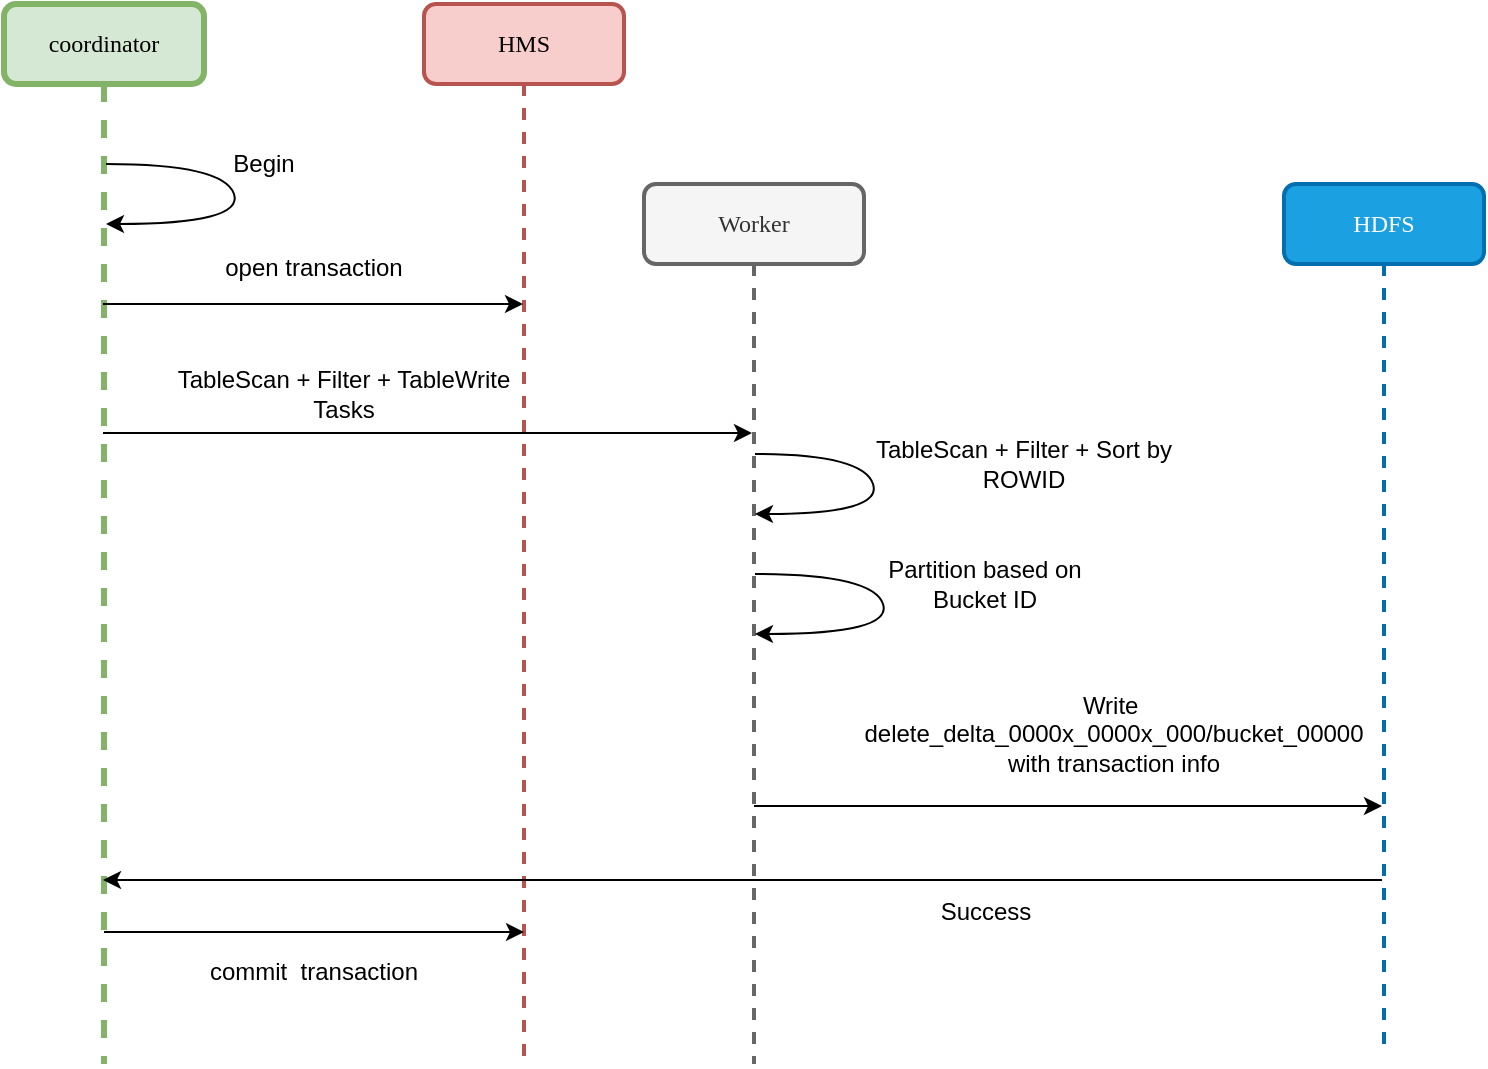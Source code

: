 <mxfile version="13.2.2" type="github">
  <diagram name="Page-1" id="13e1069c-82ec-6db2-03f1-153e76fe0fe0">
    <mxGraphModel dx="1422" dy="713" grid="1" gridSize="10" guides="1" tooltips="1" connect="1" arrows="1" fold="1" page="1" pageScale="1" pageWidth="1100" pageHeight="850" background="#ffffff" math="0" shadow="0">
      <root>
        <mxCell id="0" />
        <mxCell id="1" parent="0" />
        <mxCell id="7baba1c4bc27f4b0-2" value="HMS" style="shape=umlLifeline;perimeter=lifelinePerimeter;whiteSpace=wrap;html=1;container=1;collapsible=0;recursiveResize=0;outlineConnect=0;rounded=1;shadow=0;comic=0;labelBackgroundColor=none;strokeWidth=2;fontFamily=Verdana;fontSize=12;align=center;fillColor=#f8cecc;strokeColor=#b85450;" parent="1" vertex="1">
          <mxGeometry x="400" y="80" width="100" height="530" as="geometry" />
        </mxCell>
        <mxCell id="7baba1c4bc27f4b0-3" value="Worker" style="shape=umlLifeline;perimeter=lifelinePerimeter;whiteSpace=wrap;html=1;container=1;collapsible=0;recursiveResize=0;outlineConnect=0;rounded=1;shadow=0;comic=0;labelBackgroundColor=none;strokeWidth=2;fontFamily=Verdana;fontSize=12;align=center;fillColor=#f5f5f5;strokeColor=#666666;fontColor=#333333;" parent="1" vertex="1">
          <mxGeometry x="510" y="170" width="110" height="440" as="geometry" />
        </mxCell>
        <mxCell id="7baba1c4bc27f4b0-4" value="HDFS" style="shape=umlLifeline;perimeter=lifelinePerimeter;whiteSpace=wrap;html=1;container=1;collapsible=0;recursiveResize=0;outlineConnect=0;rounded=1;shadow=0;comic=0;labelBackgroundColor=none;strokeWidth=2;fontFamily=Verdana;fontSize=12;align=center;fillColor=#1ba1e2;strokeColor=#006EAF;fontColor=#ffffff;" parent="1" vertex="1">
          <mxGeometry x="830" y="170" width="100" height="430" as="geometry" />
        </mxCell>
        <mxCell id="7baba1c4bc27f4b0-8" value="coordinator" style="shape=umlLifeline;perimeter=lifelinePerimeter;whiteSpace=wrap;html=1;container=1;collapsible=0;recursiveResize=0;outlineConnect=0;rounded=1;shadow=0;comic=0;labelBackgroundColor=none;strokeWidth=3;fontFamily=Verdana;fontSize=12;align=center;fillColor=#d5e8d4;strokeColor=#82b366;glass=0;" parent="1" vertex="1">
          <mxGeometry x="190" y="80" width="100" height="530" as="geometry" />
        </mxCell>
        <mxCell id="A4fYRPUOJlLeQ5B8pnTf-1" value="" style="endArrow=classic;html=1;" parent="1" edge="1">
          <mxGeometry width="50" height="50" relative="1" as="geometry">
            <mxPoint x="239.5" y="230" as="sourcePoint" />
            <mxPoint x="449.5" y="230" as="targetPoint" />
          </mxGeometry>
        </mxCell>
        <mxCell id="A4fYRPUOJlLeQ5B8pnTf-2" value="Begin" style="text;html=1;strokeColor=none;fillColor=none;align=center;verticalAlign=middle;whiteSpace=wrap;rounded=0;" parent="1" vertex="1">
          <mxGeometry x="300" y="150" width="40" height="20" as="geometry" />
        </mxCell>
        <mxCell id="A4fYRPUOJlLeQ5B8pnTf-3" value="" style="curved=1;endArrow=classic;html=1;" parent="1" source="7baba1c4bc27f4b0-8" target="7baba1c4bc27f4b0-8" edge="1">
          <mxGeometry width="50" height="50" relative="1" as="geometry">
            <mxPoint x="520" y="270" as="sourcePoint" />
            <mxPoint x="570" y="220" as="targetPoint" />
            <Array as="points">
              <mxPoint x="300" y="160" />
              <mxPoint x="310" y="190" />
            </Array>
          </mxGeometry>
        </mxCell>
        <mxCell id="A4fYRPUOJlLeQ5B8pnTf-4" value="open transaction" style="text;html=1;strokeColor=none;fillColor=none;align=center;verticalAlign=middle;whiteSpace=wrap;rounded=0;" parent="1" vertex="1">
          <mxGeometry x="290" y="202" width="110" height="20" as="geometry" />
        </mxCell>
        <mxCell id="A4fYRPUOJlLeQ5B8pnTf-5" value="TableScan + Filter + TableWrite&lt;br&gt;Tasks" style="text;html=1;strokeColor=none;fillColor=none;align=center;verticalAlign=middle;whiteSpace=wrap;rounded=0;" parent="1" vertex="1">
          <mxGeometry x="270" y="265" width="180" height="20" as="geometry" />
        </mxCell>
        <mxCell id="A4fYRPUOJlLeQ5B8pnTf-6" value="" style="endArrow=classic;html=1;" parent="1" target="7baba1c4bc27f4b0-3" edge="1">
          <mxGeometry width="50" height="50" relative="1" as="geometry">
            <mxPoint x="239.5" y="294.5" as="sourcePoint" />
            <mxPoint x="560" y="294.5" as="targetPoint" />
          </mxGeometry>
        </mxCell>
        <mxCell id="A4fYRPUOJlLeQ5B8pnTf-7" value="" style="endArrow=classic;html=1;" parent="1" edge="1">
          <mxGeometry width="50" height="50" relative="1" as="geometry">
            <mxPoint x="565" y="481" as="sourcePoint" />
            <mxPoint x="879" y="481" as="targetPoint" />
          </mxGeometry>
        </mxCell>
        <mxCell id="A4fYRPUOJlLeQ5B8pnTf-8" value="Write&amp;nbsp;&lt;br&gt;delete_delta_0000x_0000x_000/bucket_00000&lt;br&gt;with transaction info" style="text;html=1;strokeColor=none;fillColor=none;align=center;verticalAlign=middle;whiteSpace=wrap;rounded=0;" parent="1" vertex="1">
          <mxGeometry x="620" y="400" width="250" height="90" as="geometry" />
        </mxCell>
        <mxCell id="A4fYRPUOJlLeQ5B8pnTf-10" value="" style="endArrow=classic;html=1;" parent="1" edge="1">
          <mxGeometry width="50" height="50" relative="1" as="geometry">
            <mxPoint x="879" y="518" as="sourcePoint" />
            <mxPoint x="239.5" y="518" as="targetPoint" />
            <Array as="points">
              <mxPoint x="660" y="518" />
            </Array>
          </mxGeometry>
        </mxCell>
        <mxCell id="A4fYRPUOJlLeQ5B8pnTf-11" value="" style="endArrow=classic;html=1;" parent="1" edge="1">
          <mxGeometry width="50" height="50" relative="1" as="geometry">
            <mxPoint x="240" y="544" as="sourcePoint" />
            <mxPoint x="450" y="544" as="targetPoint" />
          </mxGeometry>
        </mxCell>
        <mxCell id="A4fYRPUOJlLeQ5B8pnTf-12" value="commit&amp;nbsp; transaction" style="text;html=1;strokeColor=none;fillColor=none;align=center;verticalAlign=middle;whiteSpace=wrap;rounded=0;" parent="1" vertex="1">
          <mxGeometry x="280" y="554" width="130" height="20" as="geometry" />
        </mxCell>
        <mxCell id="A4fYRPUOJlLeQ5B8pnTf-13" value="Success" style="text;html=1;strokeColor=none;fillColor=none;align=center;verticalAlign=middle;whiteSpace=wrap;rounded=0;" parent="1" vertex="1">
          <mxGeometry x="640.75" y="524" width="80" height="20" as="geometry" />
        </mxCell>
        <mxCell id="nN7B6M9PlUdlWclBBNx_-3" value="TableScan + Filter + Sort by ROWID" style="text;html=1;strokeColor=none;fillColor=none;align=center;verticalAlign=middle;whiteSpace=wrap;rounded=0;" parent="1" vertex="1">
          <mxGeometry x="620" y="300" width="160" height="20" as="geometry" />
        </mxCell>
        <mxCell id="nN7B6M9PlUdlWclBBNx_-4" value="" style="curved=1;endArrow=classic;html=1;" parent="1" source="7baba1c4bc27f4b0-3" target="7baba1c4bc27f4b0-3" edge="1">
          <mxGeometry width="50" height="50" relative="1" as="geometry">
            <mxPoint x="560" y="305" as="sourcePoint" />
            <mxPoint x="560" y="335" as="targetPoint" />
            <Array as="points">
              <mxPoint x="619.5" y="305" />
              <mxPoint x="629.5" y="335" />
            </Array>
          </mxGeometry>
        </mxCell>
        <mxCell id="nN7B6M9PlUdlWclBBNx_-10" value="Partition based on Bucket ID" style="text;html=1;strokeColor=none;fillColor=none;align=center;verticalAlign=middle;whiteSpace=wrap;rounded=0;" parent="1" vertex="1">
          <mxGeometry x="625" y="360" width="110.5" height="20" as="geometry" />
        </mxCell>
        <mxCell id="nN7B6M9PlUdlWclBBNx_-11" value="" style="curved=1;endArrow=classic;html=1;" parent="1" source="7baba1c4bc27f4b0-3" target="7baba1c4bc27f4b0-3" edge="1">
          <mxGeometry width="50" height="50" relative="1" as="geometry">
            <mxPoint x="570" y="365" as="sourcePoint" />
            <mxPoint x="570" y="395" as="targetPoint" />
            <Array as="points">
              <mxPoint x="624.5" y="365" />
              <mxPoint x="634.5" y="395" />
            </Array>
          </mxGeometry>
        </mxCell>
      </root>
    </mxGraphModel>
  </diagram>
</mxfile>
